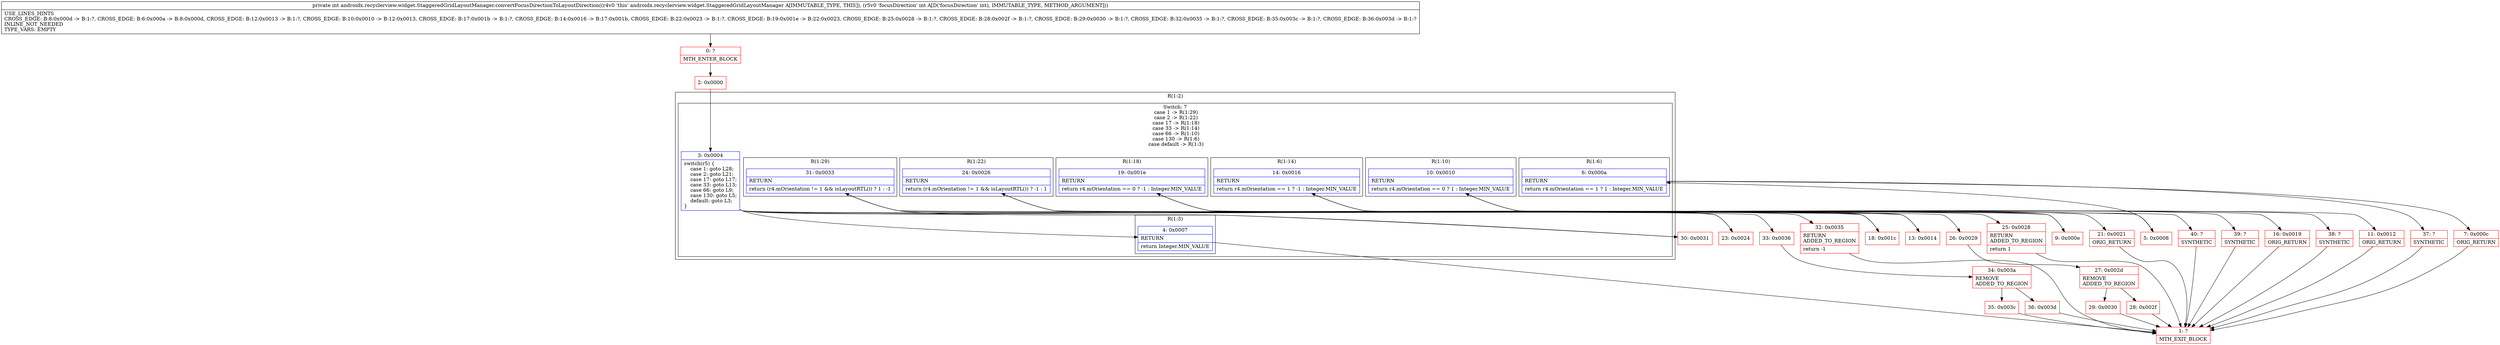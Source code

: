 digraph "CFG forandroidx.recyclerview.widget.StaggeredGridLayoutManager.convertFocusDirectionToLayoutDirection(I)I" {
subgraph cluster_Region_231826436 {
label = "R(1:2)";
node [shape=record,color=blue];
subgraph cluster_SwitchRegion_790980359 {
label = "Switch: 7
 case 1 -> R(1:29)
 case 2 -> R(1:22)
 case 17 -> R(1:18)
 case 33 -> R(1:14)
 case 66 -> R(1:10)
 case 130 -> R(1:6)
 case default -> R(1:3)";
node [shape=record,color=blue];
Node_3 [shape=record,label="{3\:\ 0x0004|switch(r5) \{\l    case 1: goto L28;\l    case 2: goto L21;\l    case 17: goto L17;\l    case 33: goto L13;\l    case 66: goto L9;\l    case 130: goto L5;\l    default: goto L3;\l\}\l}"];
subgraph cluster_Region_810527172 {
label = "R(1:29)";
node [shape=record,color=blue];
Node_31 [shape=record,label="{31\:\ 0x0033|RETURN\l|return (r4.mOrientation != 1 && isLayoutRTL()) ? 1 : \-1\l}"];
}
subgraph cluster_Region_1625221865 {
label = "R(1:22)";
node [shape=record,color=blue];
Node_24 [shape=record,label="{24\:\ 0x0026|RETURN\l|return (r4.mOrientation != 1 && isLayoutRTL()) ? \-1 : 1\l}"];
}
subgraph cluster_Region_1713980338 {
label = "R(1:18)";
node [shape=record,color=blue];
Node_19 [shape=record,label="{19\:\ 0x001e|RETURN\l|return r4.mOrientation == 0 ? \-1 : Integer.MIN_VALUE\l}"];
}
subgraph cluster_Region_1655708975 {
label = "R(1:14)";
node [shape=record,color=blue];
Node_14 [shape=record,label="{14\:\ 0x0016|RETURN\l|return r4.mOrientation == 1 ? \-1 : Integer.MIN_VALUE\l}"];
}
subgraph cluster_Region_796694836 {
label = "R(1:10)";
node [shape=record,color=blue];
Node_10 [shape=record,label="{10\:\ 0x0010|RETURN\l|return r4.mOrientation == 0 ? 1 : Integer.MIN_VALUE\l}"];
}
subgraph cluster_Region_954378128 {
label = "R(1:6)";
node [shape=record,color=blue];
Node_6 [shape=record,label="{6\:\ 0x000a|RETURN\l|return r4.mOrientation == 1 ? 1 : Integer.MIN_VALUE\l}"];
}
subgraph cluster_Region_343562221 {
label = "R(1:3)";
node [shape=record,color=blue];
Node_4 [shape=record,label="{4\:\ 0x0007|RETURN\l|return Integer.MIN_VALUE\l}"];
}
}
}
Node_0 [shape=record,color=red,label="{0\:\ ?|MTH_ENTER_BLOCK\l}"];
Node_2 [shape=record,color=red,label="{2\:\ 0x0000}"];
Node_1 [shape=record,color=red,label="{1\:\ ?|MTH_EXIT_BLOCK\l}"];
Node_5 [shape=record,color=red,label="{5\:\ 0x0008}"];
Node_7 [shape=record,color=red,label="{7\:\ 0x000c|ORIG_RETURN\l}"];
Node_37 [shape=record,color=red,label="{37\:\ ?|SYNTHETIC\l}"];
Node_9 [shape=record,color=red,label="{9\:\ 0x000e}"];
Node_11 [shape=record,color=red,label="{11\:\ 0x0012|ORIG_RETURN\l}"];
Node_38 [shape=record,color=red,label="{38\:\ ?|SYNTHETIC\l}"];
Node_13 [shape=record,color=red,label="{13\:\ 0x0014}"];
Node_16 [shape=record,color=red,label="{16\:\ 0x0019|ORIG_RETURN\l}"];
Node_39 [shape=record,color=red,label="{39\:\ ?|SYNTHETIC\l}"];
Node_18 [shape=record,color=red,label="{18\:\ 0x001c}"];
Node_21 [shape=record,color=red,label="{21\:\ 0x0021|ORIG_RETURN\l}"];
Node_40 [shape=record,color=red,label="{40\:\ ?|SYNTHETIC\l}"];
Node_23 [shape=record,color=red,label="{23\:\ 0x0024}"];
Node_25 [shape=record,color=red,label="{25\:\ 0x0028|RETURN\lADDED_TO_REGION\l|return 1\l}"];
Node_26 [shape=record,color=red,label="{26\:\ 0x0029}"];
Node_27 [shape=record,color=red,label="{27\:\ 0x002d|REMOVE\lADDED_TO_REGION\l}"];
Node_28 [shape=record,color=red,label="{28\:\ 0x002f}"];
Node_29 [shape=record,color=red,label="{29\:\ 0x0030}"];
Node_30 [shape=record,color=red,label="{30\:\ 0x0031}"];
Node_32 [shape=record,color=red,label="{32\:\ 0x0035|RETURN\lADDED_TO_REGION\l|return \-1\l}"];
Node_33 [shape=record,color=red,label="{33\:\ 0x0036}"];
Node_34 [shape=record,color=red,label="{34\:\ 0x003a|REMOVE\lADDED_TO_REGION\l}"];
Node_35 [shape=record,color=red,label="{35\:\ 0x003c}"];
Node_36 [shape=record,color=red,label="{36\:\ 0x003d}"];
MethodNode[shape=record,label="{private int androidx.recyclerview.widget.StaggeredGridLayoutManager.convertFocusDirectionToLayoutDirection((r4v0 'this' androidx.recyclerview.widget.StaggeredGridLayoutManager A[IMMUTABLE_TYPE, THIS]), (r5v0 'focusDirection' int A[D('focusDirection' int), IMMUTABLE_TYPE, METHOD_ARGUMENT]))  | USE_LINES_HINTS\lCROSS_EDGE: B:8:0x000d \-\> B:1:?, CROSS_EDGE: B:6:0x000a \-\> B:8:0x000d, CROSS_EDGE: B:12:0x0013 \-\> B:1:?, CROSS_EDGE: B:10:0x0010 \-\> B:12:0x0013, CROSS_EDGE: B:17:0x001b \-\> B:1:?, CROSS_EDGE: B:14:0x0016 \-\> B:17:0x001b, CROSS_EDGE: B:22:0x0023 \-\> B:1:?, CROSS_EDGE: B:19:0x001e \-\> B:22:0x0023, CROSS_EDGE: B:25:0x0028 \-\> B:1:?, CROSS_EDGE: B:28:0x002f \-\> B:1:?, CROSS_EDGE: B:29:0x0030 \-\> B:1:?, CROSS_EDGE: B:32:0x0035 \-\> B:1:?, CROSS_EDGE: B:35:0x003c \-\> B:1:?, CROSS_EDGE: B:36:0x003d \-\> B:1:?\lINLINE_NOT_NEEDED\lTYPE_VARS: EMPTY\l}"];
MethodNode -> Node_0;Node_3 -> Node_4;
Node_3 -> Node_5;
Node_3 -> Node_9;
Node_3 -> Node_13;
Node_3 -> Node_18;
Node_3 -> Node_23;
Node_3 -> Node_30;
Node_31 -> Node_32;
Node_31 -> Node_33;
Node_24 -> Node_25;
Node_24 -> Node_26;
Node_19 -> Node_21;
Node_19 -> Node_40;
Node_14 -> Node_16;
Node_14 -> Node_39;
Node_10 -> Node_11;
Node_10 -> Node_38;
Node_6 -> Node_7;
Node_6 -> Node_37;
Node_4 -> Node_1;
Node_0 -> Node_2;
Node_2 -> Node_3;
Node_5 -> Node_6;
Node_7 -> Node_1;
Node_37 -> Node_1;
Node_9 -> Node_10;
Node_11 -> Node_1;
Node_38 -> Node_1;
Node_13 -> Node_14;
Node_16 -> Node_1;
Node_39 -> Node_1;
Node_18 -> Node_19;
Node_21 -> Node_1;
Node_40 -> Node_1;
Node_23 -> Node_24;
Node_25 -> Node_1;
Node_26 -> Node_27;
Node_27 -> Node_28;
Node_27 -> Node_29;
Node_28 -> Node_1;
Node_29 -> Node_1;
Node_30 -> Node_31;
Node_32 -> Node_1;
Node_33 -> Node_34;
Node_34 -> Node_35;
Node_34 -> Node_36;
Node_35 -> Node_1;
Node_36 -> Node_1;
}

